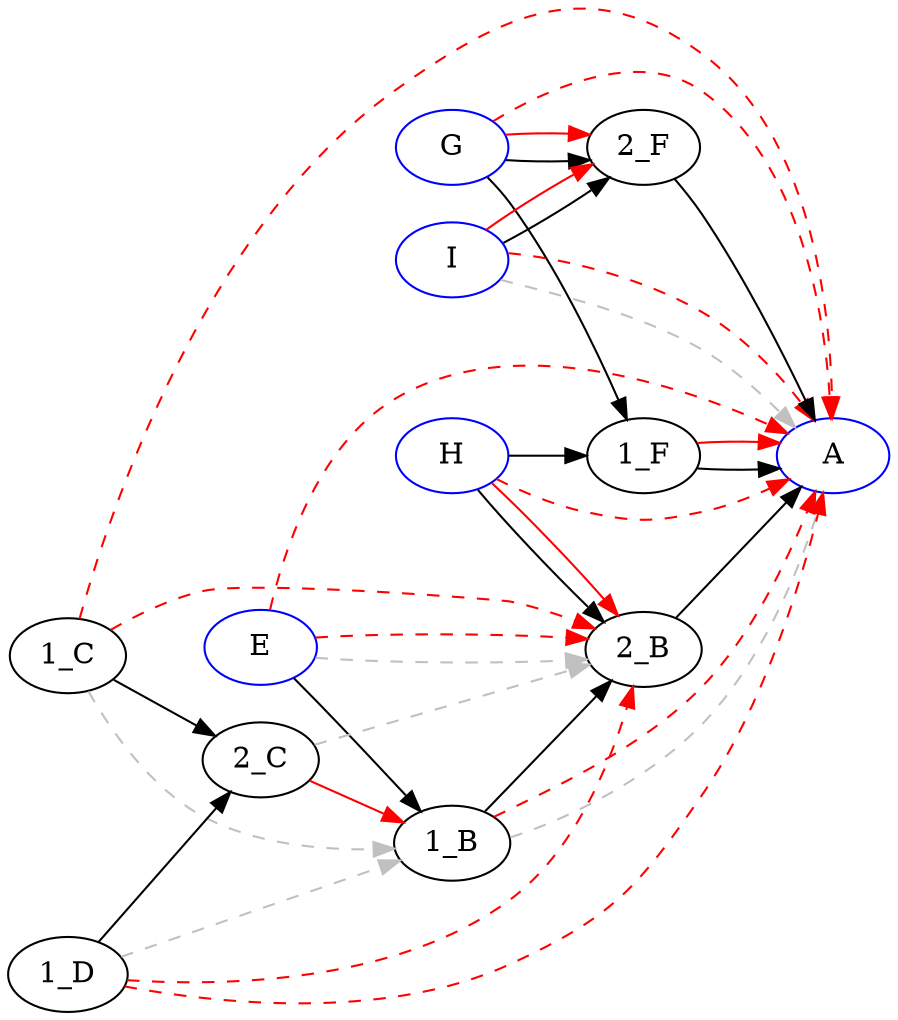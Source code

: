 digraph {

rankdir = LR

"A" [color=blue];
"E" [color=blue];
"G" [color=blue];
"H" [color=blue];
"I" [color=blue];
"1_B" -> "2_B" [style=filled, color=black];
"1_C" -> "2_C" [style=filled, color=black];
"1_D" -> "2_C" [style=filled, color=black];
"2_C" -> "1_B" [style=filled, color=red];
"1_F" -> "A" [style=filled, color=black];
"2_B" -> "A" [style=filled, color=black];
"2_F" -> "A" [style=filled, color=black];
"1_F" -> "A" [style=filled, color=red];
"E" -> "1_B" [style=filled, color=black];
"G" -> "1_F" [style=filled, color=black];
"G" -> "2_F" [style=filled, color=black];
"G" -> "2_F" [style=filled, color=red];
"H" -> "1_F" [style=filled, color=black];
"H" -> "2_B" [style=filled, color=black];
"H" -> "2_B" [style=filled, color=red];
"I" -> "2_F" [style=filled, color=black];
"I" -> "2_F" [style=filled, color=red];
"1_C" -> "2_B" [style=dashed, color=red];
"1_C" -> "A" [style=dashed, color=red];
"1_D" -> "2_B" [style=dashed, color=red];
"1_D" -> "A" [style=dashed, color=red];
"1_B" -> "A" [style=dashed, color=grey];
"1_B" -> "A" [style=dashed, color=red];
"1_C" -> "1_B" [style=dashed, color=grey];
"1_D" -> "1_B" [style=dashed, color=grey];
"2_C" -> "2_B" [style=dashed, color=grey];
"E" -> "2_B" [style=dashed, color=grey];
"E" -> "2_B" [style=dashed, color=red];
"E" -> "A" [style=dashed, color=red];
"G" -> "A" [style=dashed, color=red];
"H" -> "A" [style=dashed, color=red];
"I" -> "A" [style=dashed, color=grey];
"I" -> "A" [style=dashed, color=red];
}
